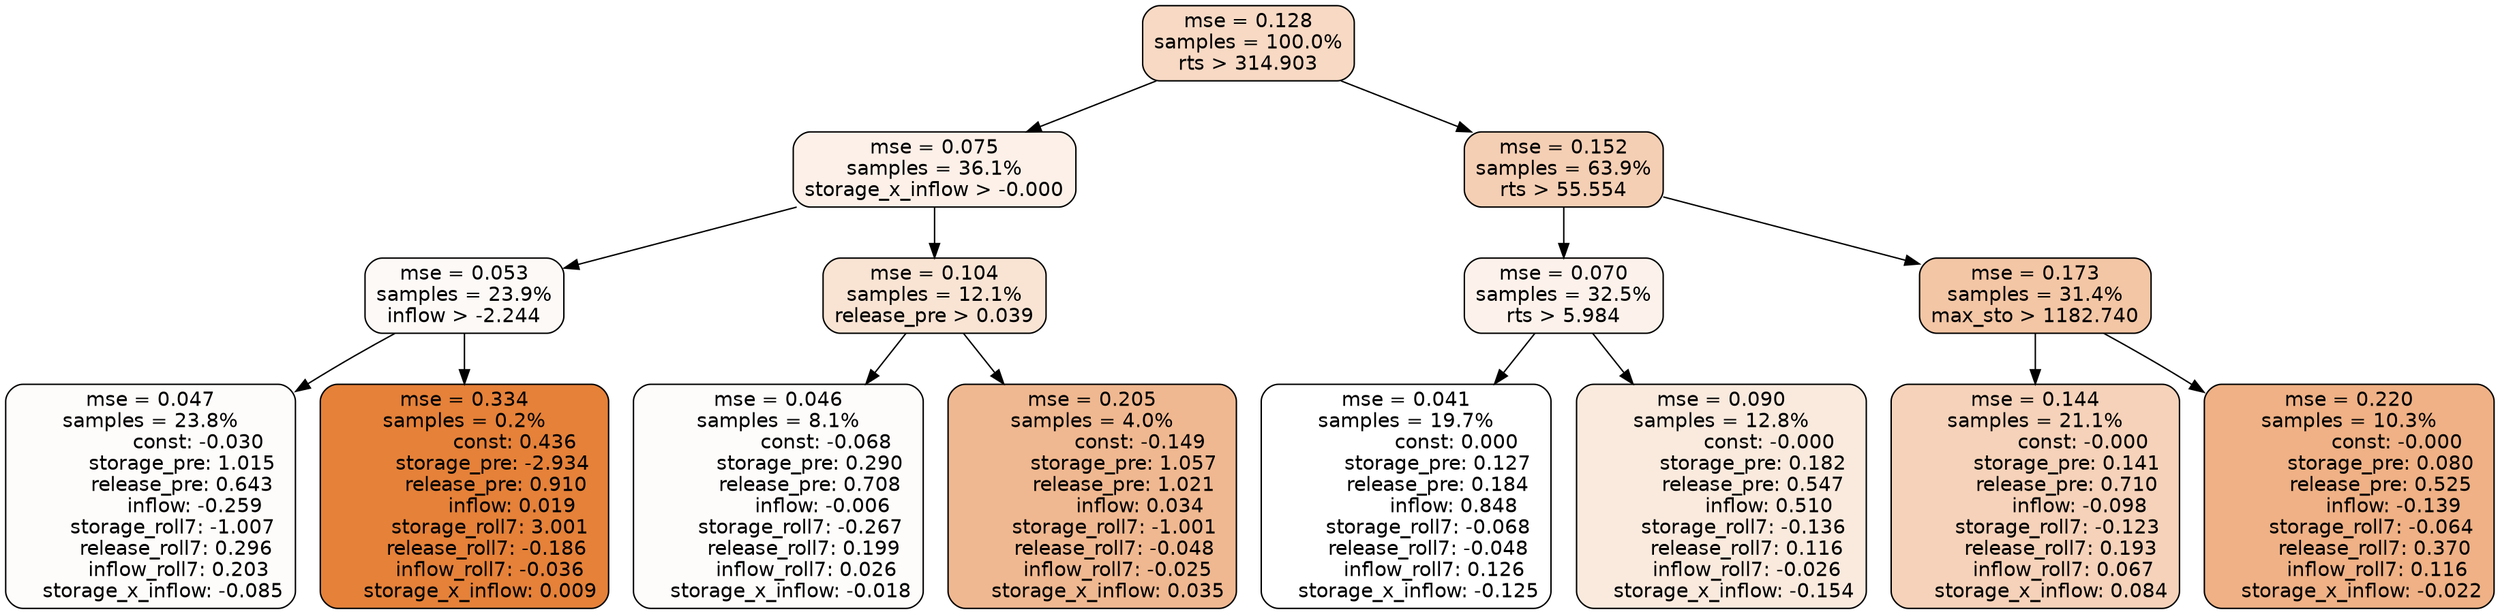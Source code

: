 digraph tree {
node [shape=rectangle, style="filled, rounded", color="black", fontname=helvetica] ;
edge [fontname=helvetica] ;
	"0" [label="mse = 0.128
samples = 100.0%
rts > 314.903", fillcolor="#f7d9c4"]
	"8" [label="mse = 0.075
samples = 36.1%
storage_x_inflow > -0.000", fillcolor="#fcf0e8"]
	"1" [label="mse = 0.152
samples = 63.9%
rts > 55.554", fillcolor="#f5cfb4"]
	"9" [label="mse = 0.053
samples = 23.9%
inflow > -2.244", fillcolor="#fdf9f7"]
	"12" [label="mse = 0.104
samples = 12.1%
release_pre > 0.039", fillcolor="#f9e4d4"]
	"2" [label="mse = 0.070
samples = 32.5%
rts > 5.984", fillcolor="#fcf2eb"]
	"5" [label="mse = 0.173
samples = 31.4%
max_sto > 1182.740", fillcolor="#f3c6a5"]
	"11" [label="mse = 0.047
samples = 23.8%
               const: -0.030
          storage_pre: 1.015
          release_pre: 0.643
              inflow: -0.259
       storage_roll7: -1.007
        release_roll7: 0.296
         inflow_roll7: 0.203
    storage_x_inflow: -0.085", fillcolor="#fefcfa"]
	"10" [label="mse = 0.334
samples = 0.2%
                const: 0.436
         storage_pre: -2.934
          release_pre: 0.910
               inflow: 0.019
        storage_roll7: 3.001
       release_roll7: -0.186
        inflow_roll7: -0.036
     storage_x_inflow: 0.009", fillcolor="#e58139"]
	"13" [label="mse = 0.046
samples = 8.1%
               const: -0.068
          storage_pre: 0.290
          release_pre: 0.708
              inflow: -0.006
       storage_roll7: -0.267
        release_roll7: 0.199
         inflow_roll7: 0.026
    storage_x_inflow: -0.018", fillcolor="#fefcfb"]
	"14" [label="mse = 0.205
samples = 4.0%
               const: -0.149
          storage_pre: 1.057
          release_pre: 1.021
               inflow: 0.034
       storage_roll7: -1.001
       release_roll7: -0.048
        inflow_roll7: -0.025
     storage_x_inflow: 0.035", fillcolor="#f0b890"]
	"3" [label="mse = 0.041
samples = 19.7%
                const: 0.000
          storage_pre: 0.127
          release_pre: 0.184
               inflow: 0.848
       storage_roll7: -0.068
       release_roll7: -0.048
         inflow_roll7: 0.126
    storage_x_inflow: -0.125", fillcolor="#ffffff"]
	"4" [label="mse = 0.090
samples = 12.8%
               const: -0.000
          storage_pre: 0.182
          release_pre: 0.547
               inflow: 0.510
       storage_roll7: -0.136
        release_roll7: 0.116
        inflow_roll7: -0.026
    storage_x_inflow: -0.154", fillcolor="#faeade"]
	"6" [label="mse = 0.144
samples = 21.1%
               const: -0.000
          storage_pre: 0.141
          release_pre: 0.710
              inflow: -0.098
       storage_roll7: -0.123
        release_roll7: 0.193
         inflow_roll7: 0.067
     storage_x_inflow: 0.084", fillcolor="#f5d2b9"]
	"7" [label="mse = 0.220
samples = 10.3%
               const: -0.000
          storage_pre: 0.080
          release_pre: 0.525
              inflow: -0.139
       storage_roll7: -0.064
        release_roll7: 0.370
         inflow_roll7: 0.116
    storage_x_inflow: -0.022", fillcolor="#efb185"]

	"0" -> "1"
	"0" -> "8"
	"8" -> "9"
	"8" -> "12"
	"1" -> "2"
	"1" -> "5"
	"9" -> "10"
	"9" -> "11"
	"12" -> "13"
	"12" -> "14"
	"2" -> "3"
	"2" -> "4"
	"5" -> "6"
	"5" -> "7"
}